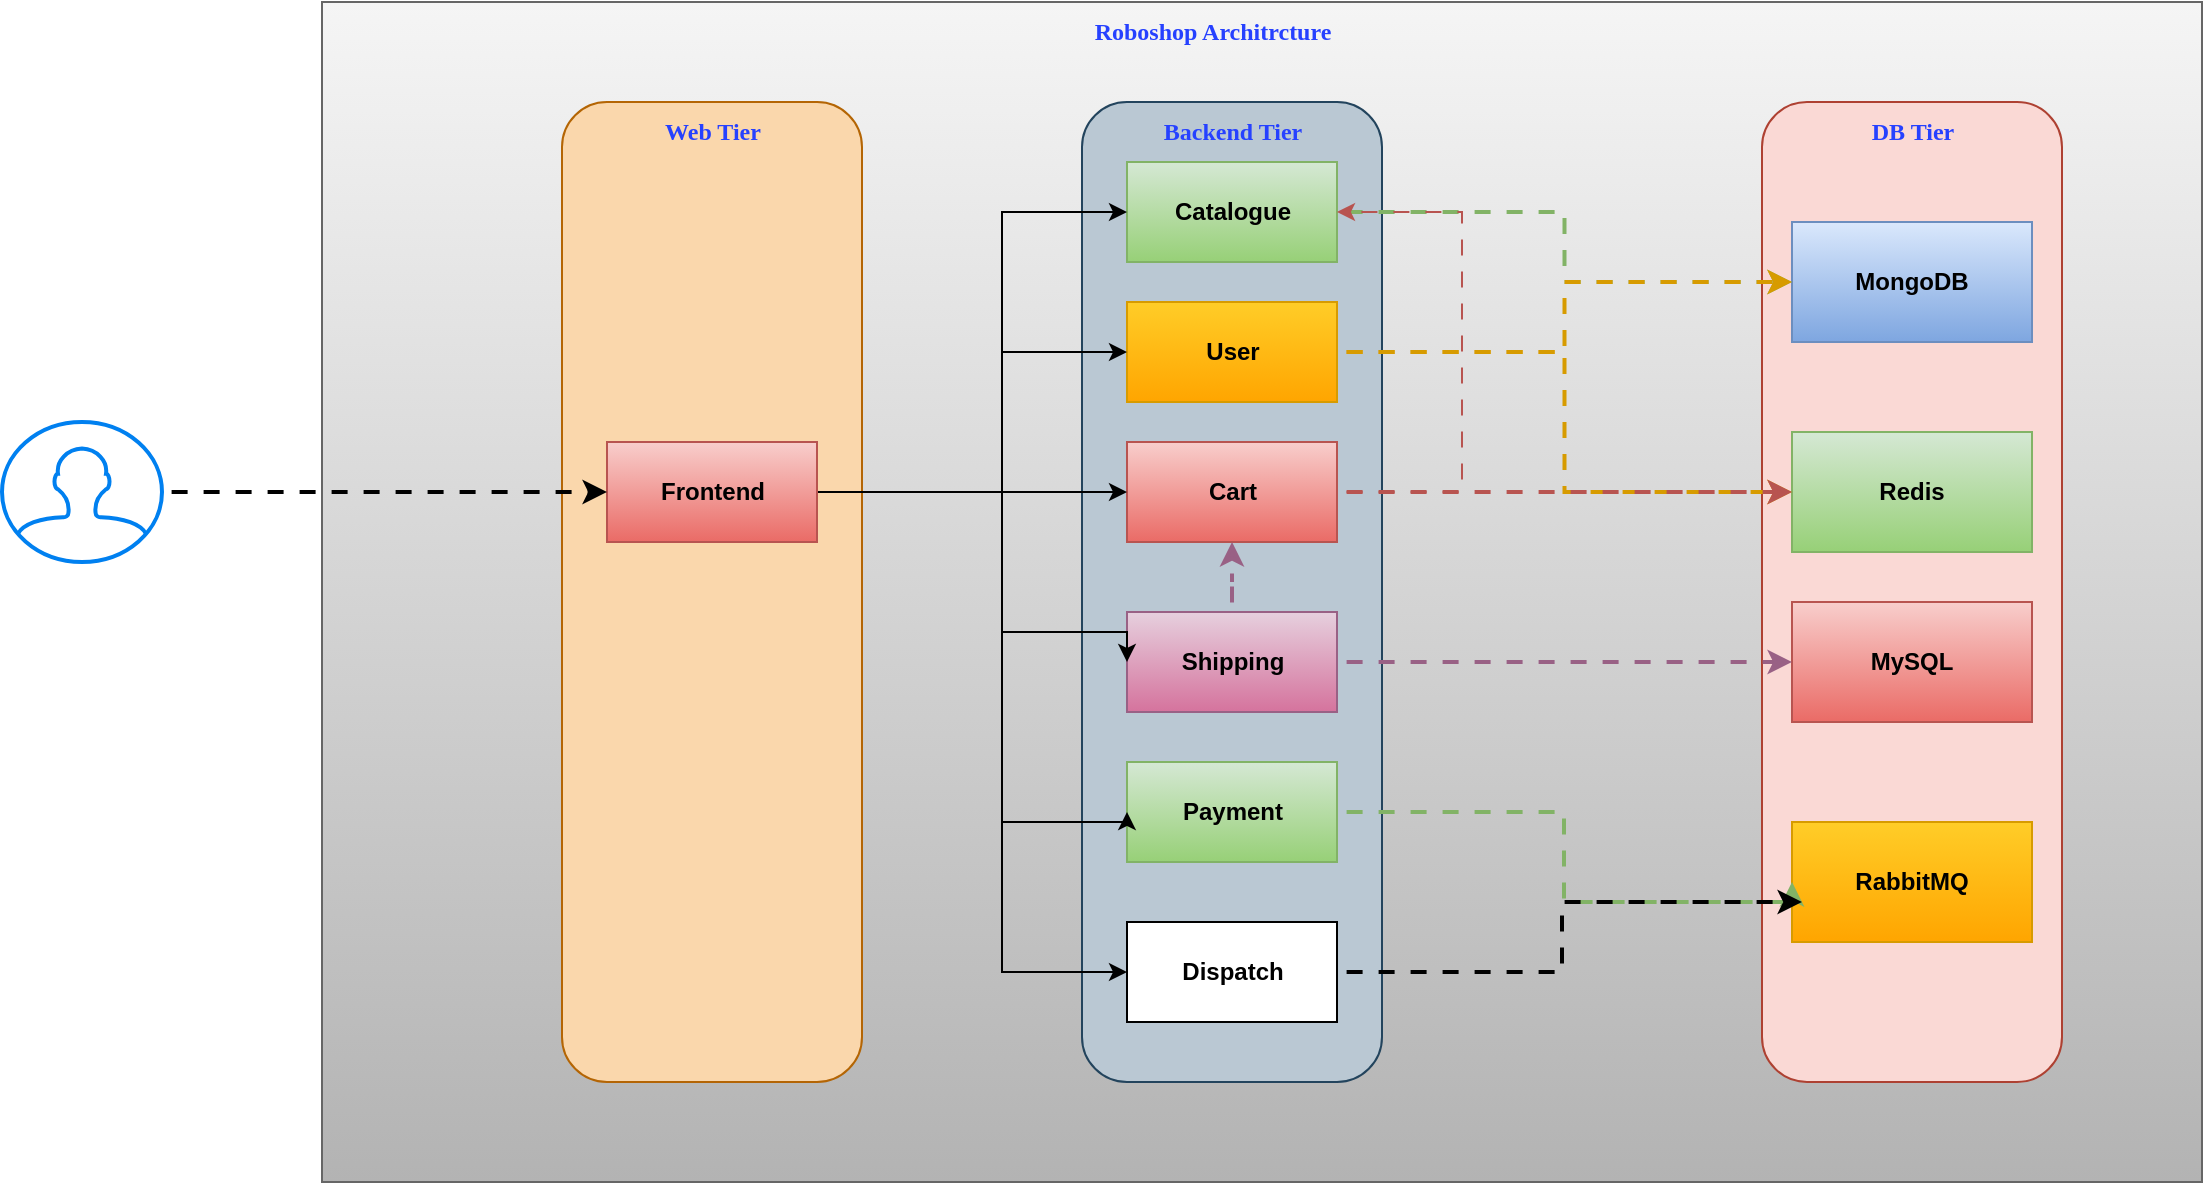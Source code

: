 <mxfile version="27.0.2">
  <diagram name="Page-1" id="fZ6_6-qFtuJXSLZ6WzMS">
    <mxGraphModel dx="2101" dy="660" grid="1" gridSize="10" guides="1" tooltips="1" connect="1" arrows="1" fold="1" page="1" pageScale="1" pageWidth="850" pageHeight="1100" math="0" shadow="0">
      <root>
        <mxCell id="0" />
        <mxCell id="1" parent="0" />
        <mxCell id="F8bcbc38YCZJO8JFHggL-1" value="" style="rounded=0;whiteSpace=wrap;html=1;fillColor=#f5f5f5;gradientColor=#b3b3b3;strokeColor=#666666;" vertex="1" parent="1">
          <mxGeometry x="50" y="80" width="940" height="590" as="geometry" />
        </mxCell>
        <mxCell id="F8bcbc38YCZJO8JFHggL-2" value="" style="rounded=1;whiteSpace=wrap;html=1;fillColor=#fad9d5;strokeColor=#ae4132;" vertex="1" parent="1">
          <mxGeometry x="770" y="130" width="150" height="490" as="geometry" />
        </mxCell>
        <mxCell id="F8bcbc38YCZJO8JFHggL-3" value="&lt;b&gt;Redis&lt;/b&gt;" style="rounded=0;whiteSpace=wrap;html=1;fillColor=#d5e8d4;gradientColor=#97d077;strokeColor=#82b366;" vertex="1" parent="1">
          <mxGeometry x="785" y="295" width="120" height="60" as="geometry" />
        </mxCell>
        <mxCell id="F8bcbc38YCZJO8JFHggL-4" value="&lt;b&gt;MongoDB&lt;/b&gt;" style="rounded=0;whiteSpace=wrap;html=1;fillColor=#dae8fc;gradientColor=#7ea6e0;strokeColor=#6c8ebf;" vertex="1" parent="1">
          <mxGeometry x="785" y="190" width="120" height="60" as="geometry" />
        </mxCell>
        <mxCell id="F8bcbc38YCZJO8JFHggL-5" value="&lt;b&gt;MySQL&lt;/b&gt;" style="rounded=0;whiteSpace=wrap;html=1;fillColor=#f8cecc;gradientColor=#ea6b66;strokeColor=#b85450;" vertex="1" parent="1">
          <mxGeometry x="785" y="380" width="120" height="60" as="geometry" />
        </mxCell>
        <mxCell id="F8bcbc38YCZJO8JFHggL-6" value="&lt;b&gt;RabbitMQ&lt;/b&gt;" style="rounded=0;whiteSpace=wrap;html=1;fillColor=#ffcd28;gradientColor=#ffa500;strokeColor=#d79b00;" vertex="1" parent="1">
          <mxGeometry x="785" y="490" width="120" height="60" as="geometry" />
        </mxCell>
        <mxCell id="F8bcbc38YCZJO8JFHggL-7" value="" style="rounded=1;whiteSpace=wrap;html=1;fillColor=#bac8d3;strokeColor=#23445d;" vertex="1" parent="1">
          <mxGeometry x="430" y="130" width="150" height="490" as="geometry" />
        </mxCell>
        <mxCell id="F8bcbc38YCZJO8JFHggL-23" style="edgeStyle=orthogonalEdgeStyle;rounded=0;orthogonalLoop=1;jettySize=auto;html=1;entryX=0;entryY=0.5;entryDx=0;entryDy=0;fillColor=#d5e8d4;gradientColor=#97d077;strokeColor=#82b366;strokeWidth=2;flowAnimation=1;" edge="1" parent="1" source="F8bcbc38YCZJO8JFHggL-8" target="F8bcbc38YCZJO8JFHggL-4">
          <mxGeometry relative="1" as="geometry" />
        </mxCell>
        <mxCell id="F8bcbc38YCZJO8JFHggL-8" value="&lt;b&gt;Catalogue&lt;/b&gt;" style="rounded=0;whiteSpace=wrap;html=1;fillColor=#d5e8d4;gradientColor=#97d077;strokeColor=#82b366;" vertex="1" parent="1">
          <mxGeometry x="452.5" y="160" width="105" height="50" as="geometry" />
        </mxCell>
        <mxCell id="F8bcbc38YCZJO8JFHggL-24" style="edgeStyle=orthogonalEdgeStyle;rounded=0;orthogonalLoop=1;jettySize=auto;html=1;entryX=0;entryY=0.5;entryDx=0;entryDy=0;fillColor=#ffcd28;gradientColor=#ffa500;strokeColor=#d79b00;strokeWidth=2;flowAnimation=1;" edge="1" parent="1" source="F8bcbc38YCZJO8JFHggL-9" target="F8bcbc38YCZJO8JFHggL-3">
          <mxGeometry relative="1" as="geometry" />
        </mxCell>
        <mxCell id="F8bcbc38YCZJO8JFHggL-25" style="edgeStyle=orthogonalEdgeStyle;rounded=0;orthogonalLoop=1;jettySize=auto;html=1;entryX=0;entryY=0.5;entryDx=0;entryDy=0;fillColor=#ffcd28;gradientColor=#ffa500;strokeColor=#d79b00;flowAnimation=1;strokeWidth=2;" edge="1" parent="1" source="F8bcbc38YCZJO8JFHggL-9" target="F8bcbc38YCZJO8JFHggL-4">
          <mxGeometry relative="1" as="geometry" />
        </mxCell>
        <mxCell id="F8bcbc38YCZJO8JFHggL-9" value="&lt;b&gt;User&lt;/b&gt;" style="rounded=0;whiteSpace=wrap;html=1;fillColor=#ffcd28;gradientColor=#ffa500;strokeColor=#d79b00;" vertex="1" parent="1">
          <mxGeometry x="452.5" y="230" width="105" height="50" as="geometry" />
        </mxCell>
        <mxCell id="F8bcbc38YCZJO8JFHggL-27" style="edgeStyle=orthogonalEdgeStyle;rounded=0;orthogonalLoop=1;jettySize=auto;html=1;entryX=0;entryY=0.5;entryDx=0;entryDy=0;fillColor=#f8cecc;gradientColor=#ea6b66;strokeColor=#b85450;flowAnimation=1;strokeWidth=2;" edge="1" parent="1" source="F8bcbc38YCZJO8JFHggL-10" target="F8bcbc38YCZJO8JFHggL-3">
          <mxGeometry relative="1" as="geometry" />
        </mxCell>
        <mxCell id="F8bcbc38YCZJO8JFHggL-28" style="edgeStyle=orthogonalEdgeStyle;rounded=0;orthogonalLoop=1;jettySize=auto;html=1;entryX=1;entryY=0.5;entryDx=0;entryDy=0;fillColor=#f8cecc;gradientColor=#ea6b66;strokeColor=#b85450;flowAnimation=1;" edge="1" parent="1" source="F8bcbc38YCZJO8JFHggL-10" target="F8bcbc38YCZJO8JFHggL-8">
          <mxGeometry relative="1" as="geometry">
            <Array as="points">
              <mxPoint x="620" y="325" />
              <mxPoint x="620" y="185" />
            </Array>
          </mxGeometry>
        </mxCell>
        <mxCell id="F8bcbc38YCZJO8JFHggL-10" value="&lt;b&gt;Cart&lt;/b&gt;" style="rounded=0;whiteSpace=wrap;html=1;fillColor=#f8cecc;gradientColor=#ea6b66;strokeColor=#b85450;" vertex="1" parent="1">
          <mxGeometry x="452.5" y="300" width="105" height="50" as="geometry" />
        </mxCell>
        <mxCell id="F8bcbc38YCZJO8JFHggL-31" style="edgeStyle=orthogonalEdgeStyle;rounded=0;orthogonalLoop=1;jettySize=auto;html=1;fillColor=#e6d0de;gradientColor=#d5739d;strokeColor=#996185;strokeWidth=2;flowAnimation=1;" edge="1" parent="1" source="F8bcbc38YCZJO8JFHggL-11" target="F8bcbc38YCZJO8JFHggL-10">
          <mxGeometry relative="1" as="geometry" />
        </mxCell>
        <mxCell id="F8bcbc38YCZJO8JFHggL-32" style="edgeStyle=orthogonalEdgeStyle;rounded=0;orthogonalLoop=1;jettySize=auto;html=1;entryX=0;entryY=0.5;entryDx=0;entryDy=0;strokeWidth=2;flowAnimation=1;fillColor=#e6d0de;gradientColor=#d5739d;strokeColor=#996185;" edge="1" parent="1" source="F8bcbc38YCZJO8JFHggL-11" target="F8bcbc38YCZJO8JFHggL-5">
          <mxGeometry relative="1" as="geometry" />
        </mxCell>
        <mxCell id="F8bcbc38YCZJO8JFHggL-11" value="&lt;b&gt;Shipping&lt;/b&gt;" style="rounded=0;whiteSpace=wrap;html=1;fillColor=#e6d0de;gradientColor=#d5739d;strokeColor=#996185;" vertex="1" parent="1">
          <mxGeometry x="452.5" y="385" width="105" height="50" as="geometry" />
        </mxCell>
        <mxCell id="F8bcbc38YCZJO8JFHggL-33" style="edgeStyle=orthogonalEdgeStyle;rounded=0;orthogonalLoop=1;jettySize=auto;html=1;entryX=0;entryY=0.5;entryDx=0;entryDy=0;flowAnimation=1;fillColor=#d5e8d4;gradientColor=#97d077;strokeColor=#82b366;strokeWidth=2;" edge="1" parent="1" source="F8bcbc38YCZJO8JFHggL-12" target="F8bcbc38YCZJO8JFHggL-6">
          <mxGeometry relative="1" as="geometry">
            <Array as="points">
              <mxPoint x="671" y="485" />
              <mxPoint x="671" y="530" />
              <mxPoint x="785" y="530" />
            </Array>
          </mxGeometry>
        </mxCell>
        <mxCell id="F8bcbc38YCZJO8JFHggL-12" value="&lt;b&gt;Payment&lt;/b&gt;" style="rounded=0;whiteSpace=wrap;html=1;fillColor=#d5e8d4;gradientColor=#97d077;strokeColor=#82b366;" vertex="1" parent="1">
          <mxGeometry x="452.5" y="460" width="105" height="50" as="geometry" />
        </mxCell>
        <mxCell id="F8bcbc38YCZJO8JFHggL-34" style="edgeStyle=orthogonalEdgeStyle;rounded=0;orthogonalLoop=1;jettySize=auto;html=1;flowAnimation=1;strokeWidth=2;" edge="1" parent="1" source="F8bcbc38YCZJO8JFHggL-13">
          <mxGeometry relative="1" as="geometry">
            <mxPoint x="790" y="530" as="targetPoint" />
            <Array as="points">
              <mxPoint x="670" y="565" />
              <mxPoint x="670" y="530" />
            </Array>
          </mxGeometry>
        </mxCell>
        <mxCell id="F8bcbc38YCZJO8JFHggL-13" value="&lt;b&gt;Dispatch&lt;/b&gt;" style="rounded=0;whiteSpace=wrap;html=1;" vertex="1" parent="1">
          <mxGeometry x="452.5" y="540" width="105" height="50" as="geometry" />
        </mxCell>
        <mxCell id="F8bcbc38YCZJO8JFHggL-14" value="" style="rounded=1;whiteSpace=wrap;html=1;fillColor=#fad7ac;strokeColor=#b46504;" vertex="1" parent="1">
          <mxGeometry x="170" y="130" width="150" height="490" as="geometry" />
        </mxCell>
        <mxCell id="F8bcbc38YCZJO8JFHggL-17" style="edgeStyle=orthogonalEdgeStyle;rounded=0;orthogonalLoop=1;jettySize=auto;html=1;" edge="1" parent="1" source="F8bcbc38YCZJO8JFHggL-15" target="F8bcbc38YCZJO8JFHggL-8">
          <mxGeometry relative="1" as="geometry">
            <Array as="points">
              <mxPoint x="390" y="325" />
              <mxPoint x="390" y="185" />
            </Array>
          </mxGeometry>
        </mxCell>
        <mxCell id="F8bcbc38YCZJO8JFHggL-18" style="edgeStyle=orthogonalEdgeStyle;rounded=0;orthogonalLoop=1;jettySize=auto;html=1;entryX=0;entryY=0.5;entryDx=0;entryDy=0;" edge="1" parent="1" source="F8bcbc38YCZJO8JFHggL-15" target="F8bcbc38YCZJO8JFHggL-9">
          <mxGeometry relative="1" as="geometry">
            <Array as="points">
              <mxPoint x="390" y="325" />
              <mxPoint x="390" y="255" />
            </Array>
          </mxGeometry>
        </mxCell>
        <mxCell id="F8bcbc38YCZJO8JFHggL-19" style="edgeStyle=orthogonalEdgeStyle;rounded=0;orthogonalLoop=1;jettySize=auto;html=1;entryX=0;entryY=0.5;entryDx=0;entryDy=0;" edge="1" parent="1" source="F8bcbc38YCZJO8JFHggL-15" target="F8bcbc38YCZJO8JFHggL-10">
          <mxGeometry relative="1" as="geometry" />
        </mxCell>
        <mxCell id="F8bcbc38YCZJO8JFHggL-20" style="edgeStyle=orthogonalEdgeStyle;rounded=0;orthogonalLoop=1;jettySize=auto;html=1;entryX=0;entryY=0.5;entryDx=0;entryDy=0;" edge="1" parent="1" source="F8bcbc38YCZJO8JFHggL-15" target="F8bcbc38YCZJO8JFHggL-11">
          <mxGeometry relative="1" as="geometry">
            <Array as="points">
              <mxPoint x="390" y="325" />
              <mxPoint x="390" y="395" />
            </Array>
          </mxGeometry>
        </mxCell>
        <mxCell id="F8bcbc38YCZJO8JFHggL-21" style="edgeStyle=orthogonalEdgeStyle;rounded=0;orthogonalLoop=1;jettySize=auto;html=1;entryX=0;entryY=0.5;entryDx=0;entryDy=0;" edge="1" parent="1" source="F8bcbc38YCZJO8JFHggL-15" target="F8bcbc38YCZJO8JFHggL-12">
          <mxGeometry relative="1" as="geometry">
            <Array as="points">
              <mxPoint x="390" y="325" />
              <mxPoint x="390" y="490" />
              <mxPoint x="453" y="490" />
            </Array>
          </mxGeometry>
        </mxCell>
        <mxCell id="F8bcbc38YCZJO8JFHggL-22" style="edgeStyle=orthogonalEdgeStyle;rounded=0;orthogonalLoop=1;jettySize=auto;html=1;entryX=0;entryY=0.5;entryDx=0;entryDy=0;" edge="1" parent="1" source="F8bcbc38YCZJO8JFHggL-15" target="F8bcbc38YCZJO8JFHggL-13">
          <mxGeometry relative="1" as="geometry">
            <Array as="points">
              <mxPoint x="390" y="325" />
              <mxPoint x="390" y="565" />
            </Array>
          </mxGeometry>
        </mxCell>
        <mxCell id="F8bcbc38YCZJO8JFHggL-15" value="&lt;b&gt;Frontend&lt;/b&gt;" style="rounded=0;whiteSpace=wrap;html=1;fillColor=#f8cecc;gradientColor=#ea6b66;strokeColor=#b85450;" vertex="1" parent="1">
          <mxGeometry x="192.5" y="300" width="105" height="50" as="geometry" />
        </mxCell>
        <mxCell id="F8bcbc38YCZJO8JFHggL-35" value="&lt;b&gt;&lt;font style=&quot;color: rgb(38, 65, 255);&quot; face=&quot;Comic Sans MS&quot;&gt;Roboshop Architrcture&lt;/font&gt;&lt;/b&gt;" style="text;html=1;align=center;verticalAlign=middle;resizable=0;points=[];autosize=1;strokeColor=none;fillColor=none;" vertex="1" parent="1">
          <mxGeometry x="420" y="80" width="150" height="30" as="geometry" />
        </mxCell>
        <mxCell id="F8bcbc38YCZJO8JFHggL-36" value="&lt;font face=&quot;Comic Sans MS&quot; color=&quot;#2641ff&quot;&gt;&lt;b&gt;Web Tier&lt;/b&gt;&lt;/font&gt;" style="text;html=1;align=center;verticalAlign=middle;resizable=0;points=[];autosize=1;strokeColor=none;fillColor=none;" vertex="1" parent="1">
          <mxGeometry x="205" y="130" width="80" height="30" as="geometry" />
        </mxCell>
        <mxCell id="F8bcbc38YCZJO8JFHggL-37" value="&lt;font face=&quot;Comic Sans MS&quot; color=&quot;#2641ff&quot;&gt;&lt;b&gt;Backend Tier&lt;/b&gt;&lt;/font&gt;" style="text;html=1;align=center;verticalAlign=middle;resizable=0;points=[];autosize=1;strokeColor=none;fillColor=none;" vertex="1" parent="1">
          <mxGeometry x="455" y="130" width="100" height="30" as="geometry" />
        </mxCell>
        <mxCell id="F8bcbc38YCZJO8JFHggL-39" value="&lt;font face=&quot;Comic Sans MS&quot; color=&quot;#2641ff&quot;&gt;&lt;b&gt;DB Tier&lt;/b&gt;&lt;/font&gt;" style="text;html=1;align=center;verticalAlign=middle;resizable=0;points=[];autosize=1;strokeColor=none;fillColor=none;" vertex="1" parent="1">
          <mxGeometry x="810" y="130" width="70" height="30" as="geometry" />
        </mxCell>
        <mxCell id="F8bcbc38YCZJO8JFHggL-41" style="edgeStyle=orthogonalEdgeStyle;rounded=0;orthogonalLoop=1;jettySize=auto;html=1;entryX=0;entryY=0.5;entryDx=0;entryDy=0;flowAnimation=1;strokeWidth=2;" edge="1" parent="1" source="F8bcbc38YCZJO8JFHggL-40" target="F8bcbc38YCZJO8JFHggL-15">
          <mxGeometry relative="1" as="geometry" />
        </mxCell>
        <mxCell id="F8bcbc38YCZJO8JFHggL-40" value="" style="html=1;verticalLabelPosition=bottom;align=center;labelBackgroundColor=#ffffff;verticalAlign=top;strokeWidth=2;strokeColor=#0080F0;shadow=0;dashed=0;shape=mxgraph.ios7.icons.user;" vertex="1" parent="1">
          <mxGeometry x="-110" y="290" width="80" height="70" as="geometry" />
        </mxCell>
      </root>
    </mxGraphModel>
  </diagram>
</mxfile>
